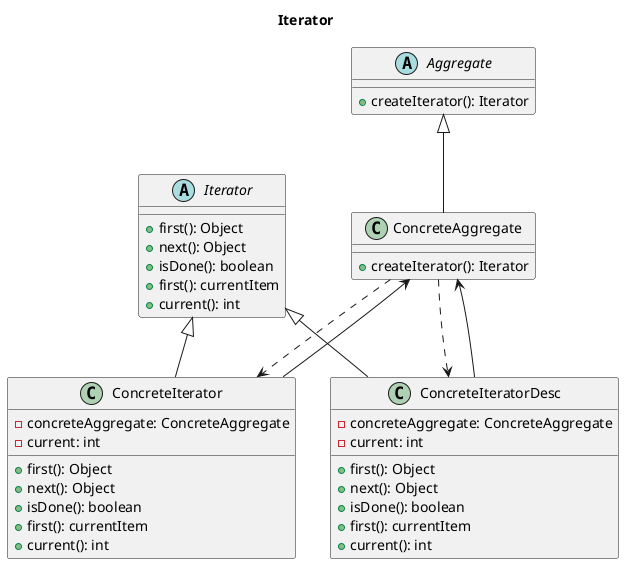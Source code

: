 @startuml

title Iterator

abstract class Aggregate{
    +createIterator(): Iterator
}
abstract class Iterator{
    +first(): Object
    +next(): Object
    +isDone(): boolean
    +first(): currentItem
    +current(): int
}
class ConcreteAggregate{
    +createIterator(): Iterator
}
class ConcreteIterator{
    -concreteAggregate: ConcreteAggregate
    -current: int
    +first(): Object
    +next(): Object
    +isDone(): boolean
    +first(): currentItem
    +current(): int
}
class ConcreteIteratorDesc{
    -concreteAggregate: ConcreteAggregate
    -current: int
    +first(): Object
    +next(): Object
    +isDone(): boolean
    +first(): currentItem
    +current(): int
}

Iterator <|-- ConcreteIterator
Iterator <|-- ConcreteIteratorDesc

Aggregate <|-- ConcreteAggregate

ConcreteIterator --> ConcreteAggregate
ConcreteAggregate ..> ConcreteIterator

ConcreteIteratorDesc --> ConcreteAggregate
ConcreteAggregate ..> ConcreteIteratorDesc

@enduml